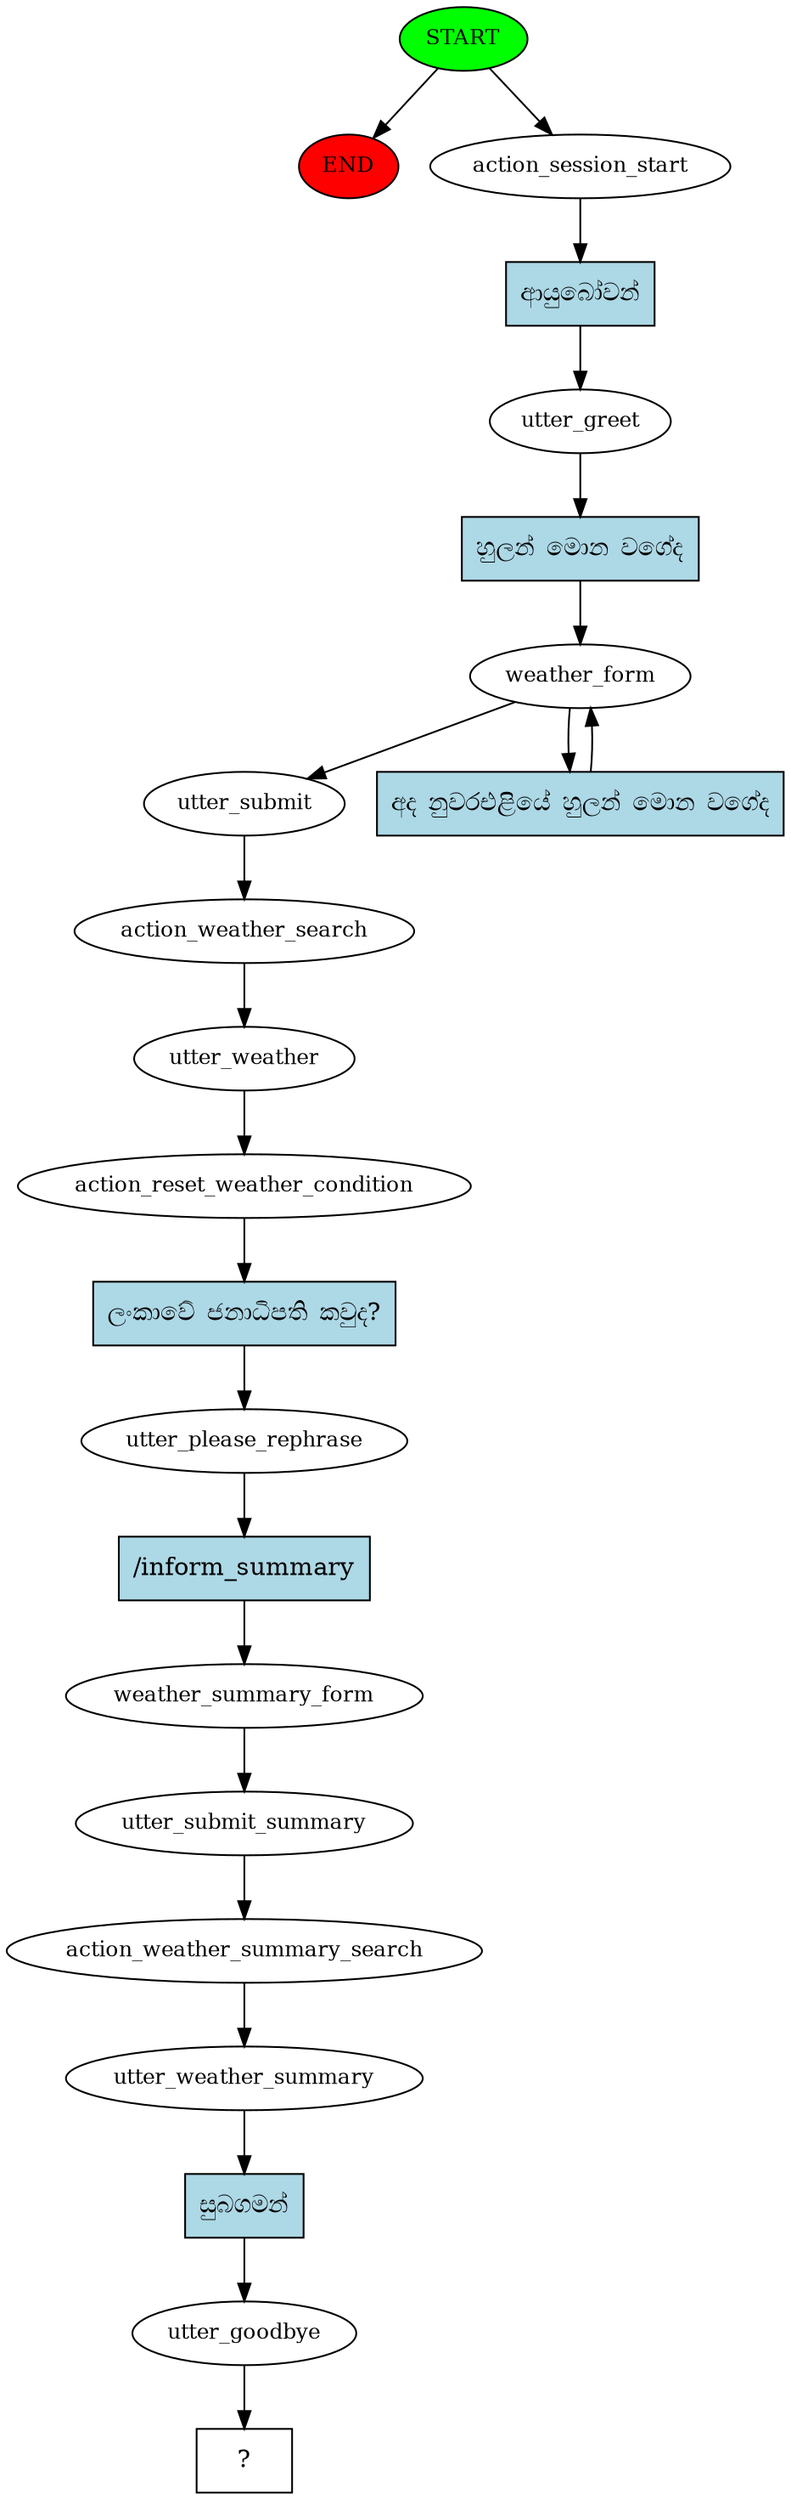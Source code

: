 digraph  {
0 [class="start active", fillcolor=green, fontsize=12, label=START, style=filled];
"-1" [class=end, fillcolor=red, fontsize=12, label=END, style=filled];
1 [class=active, fontsize=12, label=action_session_start];
2 [class=active, fontsize=12, label=utter_greet];
3 [class=active, fontsize=12, label=weather_form];
5 [class=active, fontsize=12, label=utter_submit];
6 [class=active, fontsize=12, label=action_weather_search];
7 [class=active, fontsize=12, label=utter_weather];
8 [class=active, fontsize=12, label=action_reset_weather_condition];
9 [class=active, fontsize=12, label=utter_please_rephrase];
10 [class=active, fontsize=12, label=weather_summary_form];
11 [class=active, fontsize=12, label=utter_submit_summary];
12 [class=active, fontsize=12, label=action_weather_summary_search];
13 [class=active, fontsize=12, label=utter_weather_summary];
14 [class=active, fontsize=12, label=utter_goodbye];
15 [class="intent dashed active", label="  ?  ", shape=rect];
16 [class="intent active", fillcolor=lightblue, label="ආයුබෝවන්", shape=rect, style=filled];
17 [class="intent active", fillcolor=lightblue, label="හුලන් මොන වගේද", shape=rect, style=filled];
18 [class="intent active", fillcolor=lightblue, label="අද නුවරඑළියේ හුලන් මොන වගේද", shape=rect, style=filled];
19 [class="intent active", fillcolor=lightblue, label="ලංකාවේ ජනාධිපති කවුද?", shape=rect, style=filled];
20 [class="intent active", fillcolor=lightblue, label="/inform_summary", shape=rect, style=filled];
21 [class="intent active", fillcolor=lightblue, label="සුබගමන්", shape=rect, style=filled];
0 -> "-1"  [class="", key=NONE, label=""];
0 -> 1  [class=active, key=NONE, label=""];
1 -> 16  [class=active, key=0];
2 -> 17  [class=active, key=0];
3 -> 5  [class=active, key=NONE, label=""];
3 -> 18  [class=active, key=0];
5 -> 6  [class=active, key=NONE, label=""];
6 -> 7  [class=active, key=NONE, label=""];
7 -> 8  [class=active, key=NONE, label=""];
8 -> 19  [class=active, key=0];
9 -> 20  [class=active, key=0];
10 -> 11  [class=active, key=NONE, label=""];
11 -> 12  [class=active, key=NONE, label=""];
12 -> 13  [class=active, key=NONE, label=""];
13 -> 21  [class=active, key=0];
14 -> 15  [class=active, key=NONE, label=""];
16 -> 2  [class=active, key=0];
17 -> 3  [class=active, key=0];
18 -> 3  [class=active, key=0];
19 -> 9  [class=active, key=0];
20 -> 10  [class=active, key=0];
21 -> 14  [class=active, key=0];
}
